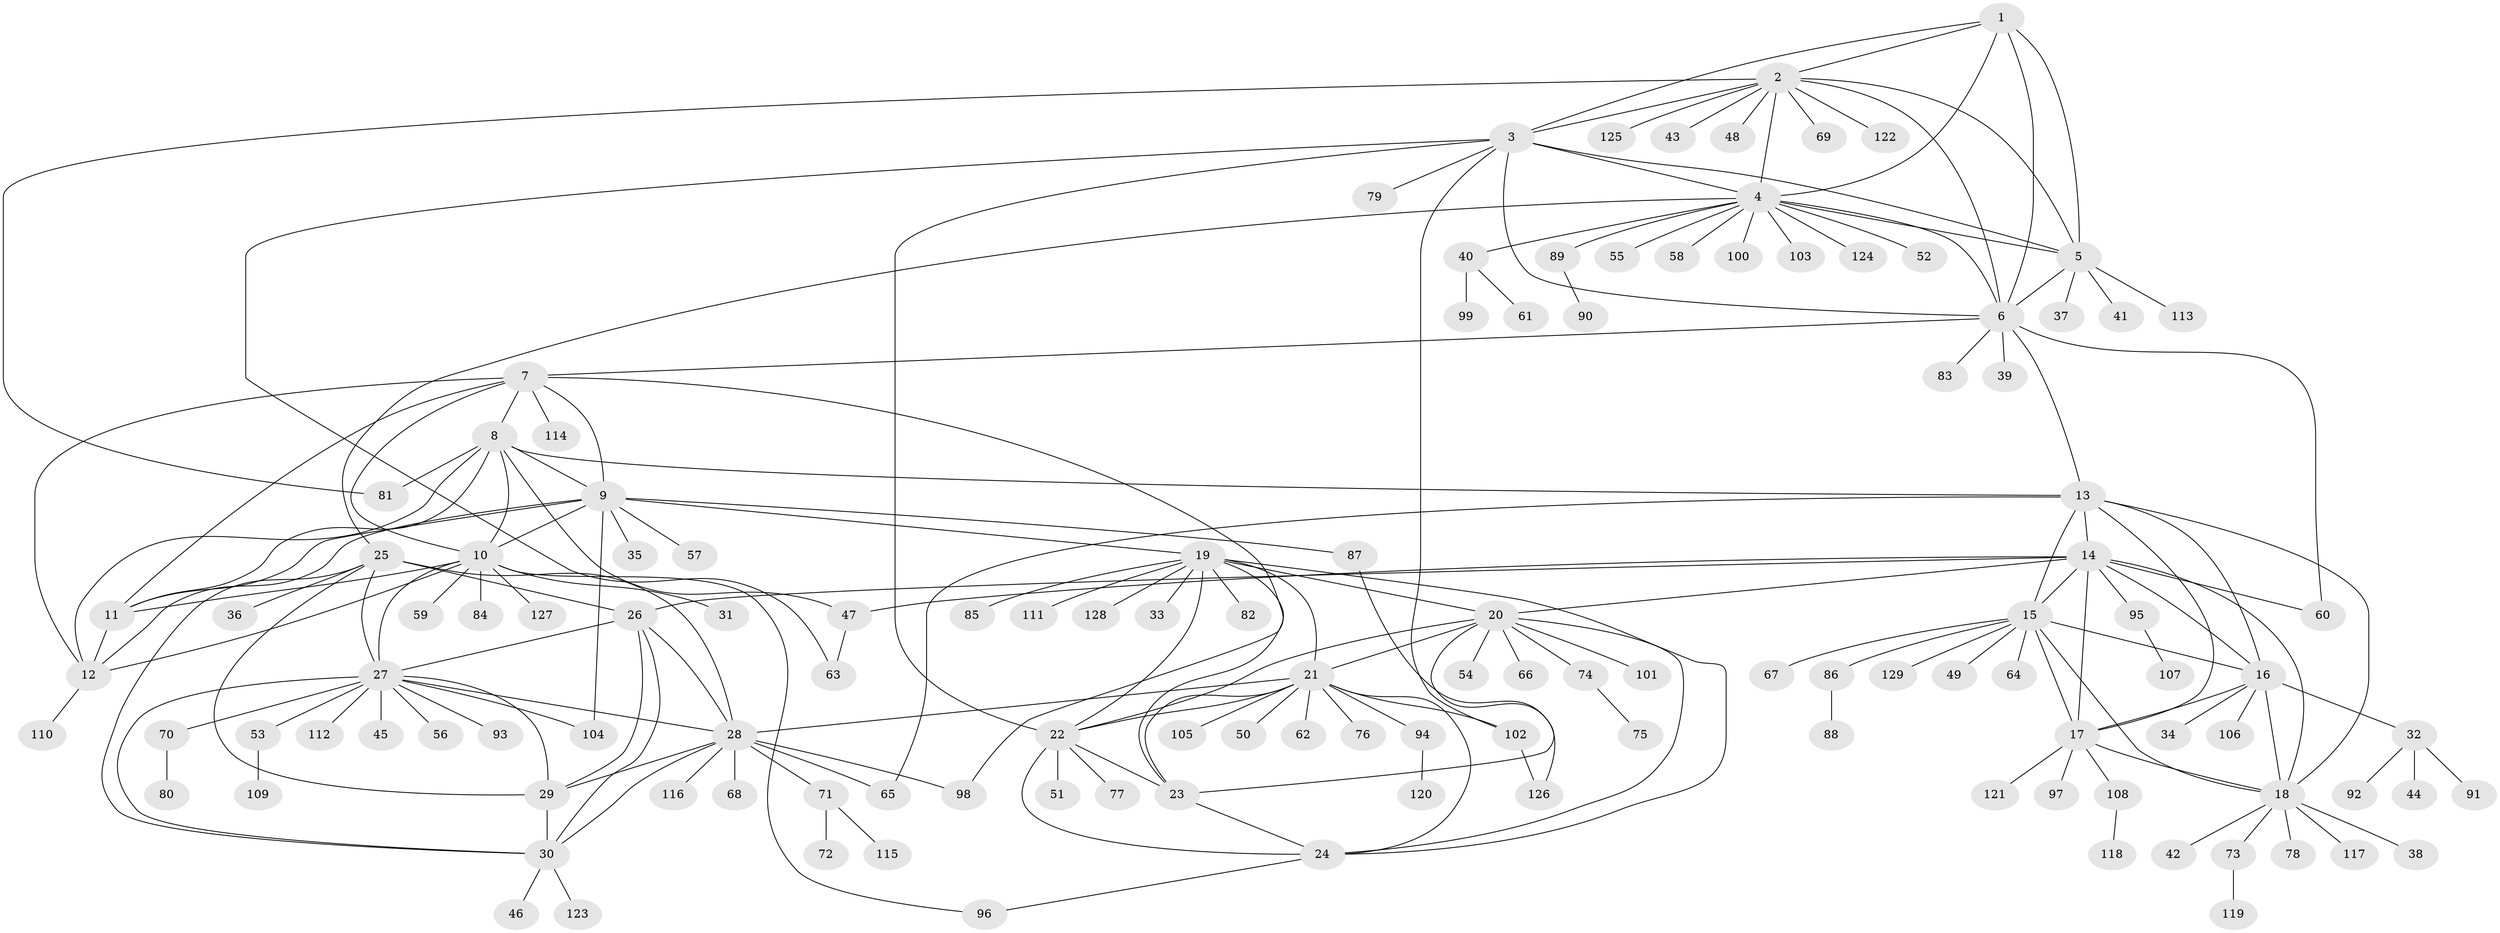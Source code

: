 // Generated by graph-tools (version 1.1) at 2025/50/03/09/25 03:50:27]
// undirected, 129 vertices, 194 edges
graph export_dot {
graph [start="1"]
  node [color=gray90,style=filled];
  1;
  2;
  3;
  4;
  5;
  6;
  7;
  8;
  9;
  10;
  11;
  12;
  13;
  14;
  15;
  16;
  17;
  18;
  19;
  20;
  21;
  22;
  23;
  24;
  25;
  26;
  27;
  28;
  29;
  30;
  31;
  32;
  33;
  34;
  35;
  36;
  37;
  38;
  39;
  40;
  41;
  42;
  43;
  44;
  45;
  46;
  47;
  48;
  49;
  50;
  51;
  52;
  53;
  54;
  55;
  56;
  57;
  58;
  59;
  60;
  61;
  62;
  63;
  64;
  65;
  66;
  67;
  68;
  69;
  70;
  71;
  72;
  73;
  74;
  75;
  76;
  77;
  78;
  79;
  80;
  81;
  82;
  83;
  84;
  85;
  86;
  87;
  88;
  89;
  90;
  91;
  92;
  93;
  94;
  95;
  96;
  97;
  98;
  99;
  100;
  101;
  102;
  103;
  104;
  105;
  106;
  107;
  108;
  109;
  110;
  111;
  112;
  113;
  114;
  115;
  116;
  117;
  118;
  119;
  120;
  121;
  122;
  123;
  124;
  125;
  126;
  127;
  128;
  129;
  1 -- 2;
  1 -- 3;
  1 -- 4;
  1 -- 5;
  1 -- 6;
  2 -- 3;
  2 -- 4;
  2 -- 5;
  2 -- 6;
  2 -- 43;
  2 -- 48;
  2 -- 69;
  2 -- 81;
  2 -- 122;
  2 -- 125;
  3 -- 4;
  3 -- 5;
  3 -- 6;
  3 -- 22;
  3 -- 63;
  3 -- 79;
  3 -- 102;
  4 -- 5;
  4 -- 6;
  4 -- 25;
  4 -- 40;
  4 -- 52;
  4 -- 55;
  4 -- 58;
  4 -- 89;
  4 -- 100;
  4 -- 103;
  4 -- 124;
  5 -- 6;
  5 -- 37;
  5 -- 41;
  5 -- 113;
  6 -- 7;
  6 -- 13;
  6 -- 39;
  6 -- 60;
  6 -- 83;
  7 -- 8;
  7 -- 9;
  7 -- 10;
  7 -- 11;
  7 -- 12;
  7 -- 98;
  7 -- 114;
  8 -- 9;
  8 -- 10;
  8 -- 11;
  8 -- 12;
  8 -- 13;
  8 -- 47;
  8 -- 81;
  9 -- 10;
  9 -- 11;
  9 -- 12;
  9 -- 19;
  9 -- 35;
  9 -- 57;
  9 -- 87;
  9 -- 104;
  10 -- 11;
  10 -- 12;
  10 -- 27;
  10 -- 31;
  10 -- 59;
  10 -- 84;
  10 -- 96;
  10 -- 127;
  11 -- 12;
  12 -- 110;
  13 -- 14;
  13 -- 15;
  13 -- 16;
  13 -- 17;
  13 -- 18;
  13 -- 65;
  14 -- 15;
  14 -- 16;
  14 -- 17;
  14 -- 18;
  14 -- 20;
  14 -- 26;
  14 -- 47;
  14 -- 60;
  14 -- 95;
  15 -- 16;
  15 -- 17;
  15 -- 18;
  15 -- 49;
  15 -- 64;
  15 -- 67;
  15 -- 86;
  15 -- 129;
  16 -- 17;
  16 -- 18;
  16 -- 32;
  16 -- 34;
  16 -- 106;
  17 -- 18;
  17 -- 97;
  17 -- 108;
  17 -- 121;
  18 -- 38;
  18 -- 42;
  18 -- 73;
  18 -- 78;
  18 -- 117;
  19 -- 20;
  19 -- 21;
  19 -- 22;
  19 -- 23;
  19 -- 24;
  19 -- 33;
  19 -- 82;
  19 -- 85;
  19 -- 111;
  19 -- 128;
  20 -- 21;
  20 -- 22;
  20 -- 23;
  20 -- 24;
  20 -- 54;
  20 -- 66;
  20 -- 74;
  20 -- 101;
  21 -- 22;
  21 -- 23;
  21 -- 24;
  21 -- 28;
  21 -- 50;
  21 -- 62;
  21 -- 76;
  21 -- 94;
  21 -- 102;
  21 -- 105;
  22 -- 23;
  22 -- 24;
  22 -- 51;
  22 -- 77;
  23 -- 24;
  24 -- 96;
  25 -- 26;
  25 -- 27;
  25 -- 28;
  25 -- 29;
  25 -- 30;
  25 -- 36;
  26 -- 27;
  26 -- 28;
  26 -- 29;
  26 -- 30;
  27 -- 28;
  27 -- 29;
  27 -- 30;
  27 -- 45;
  27 -- 53;
  27 -- 56;
  27 -- 70;
  27 -- 93;
  27 -- 104;
  27 -- 112;
  28 -- 29;
  28 -- 30;
  28 -- 65;
  28 -- 68;
  28 -- 71;
  28 -- 98;
  28 -- 116;
  29 -- 30;
  30 -- 46;
  30 -- 123;
  32 -- 44;
  32 -- 91;
  32 -- 92;
  40 -- 61;
  40 -- 99;
  47 -- 63;
  53 -- 109;
  70 -- 80;
  71 -- 72;
  71 -- 115;
  73 -- 119;
  74 -- 75;
  86 -- 88;
  87 -- 126;
  89 -- 90;
  94 -- 120;
  95 -- 107;
  102 -- 126;
  108 -- 118;
}
